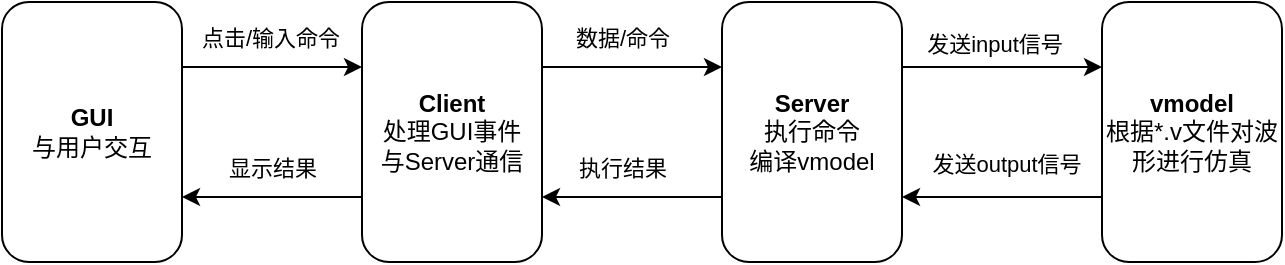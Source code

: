 <mxfile version="17.2.4" type="device" pages="6"><diagram id="KuV3mv28NpI_perllIg4" name="程序模块图"><mxGraphModel dx="990" dy="579" grid="1" gridSize="10" guides="1" tooltips="1" connect="1" arrows="1" fold="1" page="1" pageScale="1" pageWidth="827" pageHeight="1169" math="0" shadow="0"><root><mxCell id="0"/><mxCell id="1" parent="0"/><mxCell id="M4l_2d1ZWFepuj1527_d-1" value="&lt;b&gt;Client&lt;/b&gt;&lt;br&gt;处理GUI事件&lt;br&gt;与Server通信" style="rounded=1;whiteSpace=wrap;html=1;" parent="1" vertex="1"><mxGeometry x="250" y="300" width="90" height="130" as="geometry"/></mxCell><mxCell id="M4l_2d1ZWFepuj1527_d-3" value="&lt;b&gt;Server&lt;br&gt;&lt;/b&gt;执行命令&lt;br&gt;编译vmodel" style="rounded=1;whiteSpace=wrap;html=1;" parent="1" vertex="1"><mxGeometry x="430" y="300" width="90" height="130" as="geometry"/></mxCell><mxCell id="M4l_2d1ZWFepuj1527_d-4" value="&lt;b&gt;vmodel&lt;/b&gt;&lt;br&gt;根据*.v文件对波形进行仿真" style="rounded=1;whiteSpace=wrap;html=1;" parent="1" vertex="1"><mxGeometry x="620" y="300" width="90" height="130" as="geometry"/></mxCell><mxCell id="M4l_2d1ZWFepuj1527_d-11" value="" style="endArrow=classic;html=1;rounded=0;exitX=1;exitY=0.25;exitDx=0;exitDy=0;entryX=0;entryY=0.25;entryDx=0;entryDy=0;" parent="1" source="M4l_2d1ZWFepuj1527_d-1" target="M4l_2d1ZWFepuj1527_d-3" edge="1"><mxGeometry width="50" height="50" relative="1" as="geometry"><mxPoint x="590" y="510" as="sourcePoint"/><mxPoint x="640" y="460" as="targetPoint"/></mxGeometry></mxCell><mxCell id="M4l_2d1ZWFepuj1527_d-21" value="数据/命令" style="edgeLabel;html=1;align=center;verticalAlign=middle;resizable=0;points=[];" parent="M4l_2d1ZWFepuj1527_d-11" vertex="1" connectable="0"><mxGeometry x="-0.45" y="1" relative="1" as="geometry"><mxPoint x="15" y="-14" as="offset"/></mxGeometry></mxCell><mxCell id="M4l_2d1ZWFepuj1527_d-12" value="" style="endArrow=classic;html=1;rounded=0;exitX=1;exitY=0.25;exitDx=0;exitDy=0;entryX=0;entryY=0.25;entryDx=0;entryDy=0;" parent="1" source="M4l_2d1ZWFepuj1527_d-3" target="M4l_2d1ZWFepuj1527_d-4" edge="1"><mxGeometry width="50" height="50" relative="1" as="geometry"><mxPoint x="420" y="560" as="sourcePoint"/><mxPoint x="470" y="510" as="targetPoint"/></mxGeometry></mxCell><mxCell id="M4l_2d1ZWFepuj1527_d-23" value="发送input信号" style="edgeLabel;html=1;align=center;verticalAlign=middle;resizable=0;points=[];" parent="M4l_2d1ZWFepuj1527_d-12" vertex="1" connectable="0"><mxGeometry x="-0.495" relative="1" as="geometry"><mxPoint x="20" y="-12" as="offset"/></mxGeometry></mxCell><mxCell id="M4l_2d1ZWFepuj1527_d-13" value="" style="endArrow=classic;html=1;rounded=0;entryX=1;entryY=0.75;entryDx=0;entryDy=0;exitX=0;exitY=0.75;exitDx=0;exitDy=0;" parent="1" source="M4l_2d1ZWFepuj1527_d-3" target="M4l_2d1ZWFepuj1527_d-1" edge="1"><mxGeometry width="50" height="50" relative="1" as="geometry"><mxPoint x="400" y="480" as="sourcePoint"/><mxPoint x="390" y="500" as="targetPoint"/></mxGeometry></mxCell><mxCell id="M4l_2d1ZWFepuj1527_d-22" value="执行结果" style="edgeLabel;html=1;align=center;verticalAlign=middle;resizable=0;points=[];" parent="M4l_2d1ZWFepuj1527_d-13" vertex="1" connectable="0"><mxGeometry x="0.307" relative="1" as="geometry"><mxPoint x="9" y="-15" as="offset"/></mxGeometry></mxCell><mxCell id="M4l_2d1ZWFepuj1527_d-14" value="" style="endArrow=classic;html=1;rounded=0;entryX=1;entryY=0.75;entryDx=0;entryDy=0;exitX=0;exitY=0.75;exitDx=0;exitDy=0;" parent="1" source="M4l_2d1ZWFepuj1527_d-4" target="M4l_2d1ZWFepuj1527_d-3" edge="1"><mxGeometry width="50" height="50" relative="1" as="geometry"><mxPoint x="550" y="500" as="sourcePoint"/><mxPoint x="550" y="510" as="targetPoint"/></mxGeometry></mxCell><mxCell id="M4l_2d1ZWFepuj1527_d-24" value="发送output信号" style="edgeLabel;html=1;align=center;verticalAlign=middle;resizable=0;points=[];" parent="M4l_2d1ZWFepuj1527_d-14" vertex="1" connectable="0"><mxGeometry x="0.476" y="-1" relative="1" as="geometry"><mxPoint x="26" y="-16" as="offset"/></mxGeometry></mxCell><mxCell id="M4l_2d1ZWFepuj1527_d-15" value="&lt;b&gt;GUI&lt;/b&gt;&lt;br&gt;与用户交互" style="rounded=1;whiteSpace=wrap;html=1;" parent="1" vertex="1"><mxGeometry x="70" y="300" width="90" height="130" as="geometry"/></mxCell><mxCell id="M4l_2d1ZWFepuj1527_d-16" value="" style="endArrow=classic;html=1;rounded=0;exitX=1;exitY=0.25;exitDx=0;exitDy=0;entryX=0;entryY=0.25;entryDx=0;entryDy=0;" parent="1" source="M4l_2d1ZWFepuj1527_d-15" target="M4l_2d1ZWFepuj1527_d-1" edge="1"><mxGeometry width="50" height="50" relative="1" as="geometry"><mxPoint x="360" y="420" as="sourcePoint"/><mxPoint x="410" y="370" as="targetPoint"/></mxGeometry></mxCell><mxCell id="M4l_2d1ZWFepuj1527_d-19" value="点击/输入命令" style="edgeLabel;html=1;align=center;verticalAlign=middle;resizable=0;points=[];" parent="M4l_2d1ZWFepuj1527_d-16" vertex="1" connectable="0"><mxGeometry x="-0.319" y="1" relative="1" as="geometry"><mxPoint x="13" y="-14" as="offset"/></mxGeometry></mxCell><mxCell id="M4l_2d1ZWFepuj1527_d-17" value="" style="endArrow=classic;html=1;rounded=0;exitX=0;exitY=0.75;exitDx=0;exitDy=0;entryX=1;entryY=0.75;entryDx=0;entryDy=0;" parent="1" source="M4l_2d1ZWFepuj1527_d-1" target="M4l_2d1ZWFepuj1527_d-15" edge="1"><mxGeometry width="50" height="50" relative="1" as="geometry"><mxPoint x="210" y="355" as="sourcePoint"/><mxPoint x="210" y="460" as="targetPoint"/></mxGeometry></mxCell><mxCell id="M4l_2d1ZWFepuj1527_d-20" value="显示结果" style="edgeLabel;html=1;align=center;verticalAlign=middle;resizable=0;points=[];" parent="M4l_2d1ZWFepuj1527_d-17" vertex="1" connectable="0"><mxGeometry x="0.392" y="-1" relative="1" as="geometry"><mxPoint x="17" y="-14" as="offset"/></mxGeometry></mxCell></root></mxGraphModel></diagram><diagram id="XSGvij-kZGxjFL3UX2JH" name="主流程图"><mxGraphModel dx="990" dy="579" grid="1" gridSize="10" guides="1" tooltips="1" connect="1" arrows="1" fold="1" page="1" pageScale="1" pageWidth="827" pageHeight="1169" math="0" shadow="0"><root><mxCell id="zITmW1RVjDt-JdgL79FX-0"/><mxCell id="zITmW1RVjDt-JdgL79FX-1" parent="zITmW1RVjDt-JdgL79FX-0"/><mxCell id="rY11s0Gm83foYZmivydU-9" value="" style="edgeStyle=orthogonalEdgeStyle;rounded=0;orthogonalLoop=1;jettySize=auto;html=1;" parent="zITmW1RVjDt-JdgL79FX-1" source="rY11s0Gm83foYZmivydU-7" target="rY11s0Gm83foYZmivydU-8" edge="1"><mxGeometry relative="1" as="geometry"/></mxCell><mxCell id="rY11s0Gm83foYZmivydU-7" value="服务器启动" style="strokeWidth=2;html=1;shape=mxgraph.flowchart.terminator;whiteSpace=wrap;" parent="zITmW1RVjDt-JdgL79FX-1" vertex="1"><mxGeometry x="400" y="190" width="100" height="60" as="geometry"/></mxCell><mxCell id="rY11s0Gm83foYZmivydU-16" value="" style="edgeStyle=orthogonalEdgeStyle;rounded=0;orthogonalLoop=1;jettySize=auto;html=1;" parent="zITmW1RVjDt-JdgL79FX-1" source="rY11s0Gm83foYZmivydU-8" target="rY11s0Gm83foYZmivydU-15" edge="1"><mxGeometry relative="1" as="geometry"/></mxCell><mxCell id="rY11s0Gm83foYZmivydU-8" value="开始监听" style="whiteSpace=wrap;html=1;strokeWidth=2;" parent="zITmW1RVjDt-JdgL79FX-1" vertex="1"><mxGeometry x="390" y="290" width="120" height="60" as="geometry"/></mxCell><mxCell id="rY11s0Gm83foYZmivydU-23" value="" style="edgeStyle=orthogonalEdgeStyle;rounded=0;orthogonalLoop=1;jettySize=auto;html=1;" parent="zITmW1RVjDt-JdgL79FX-1" source="rY11s0Gm83foYZmivydU-11" target="rY11s0Gm83foYZmivydU-22" edge="1"><mxGeometry relative="1" as="geometry"/></mxCell><mxCell id="rY11s0Gm83foYZmivydU-11" value="客户端启动" style="strokeWidth=2;html=1;shape=mxgraph.flowchart.terminator;whiteSpace=wrap;" parent="zITmW1RVjDt-JdgL79FX-1" vertex="1"><mxGeometry x="180" y="190" width="100" height="60" as="geometry"/></mxCell><mxCell id="rY11s0Gm83foYZmivydU-26" value="" style="edgeStyle=orthogonalEdgeStyle;rounded=0;orthogonalLoop=1;jettySize=auto;html=1;" parent="zITmW1RVjDt-JdgL79FX-1" source="rY11s0Gm83foYZmivydU-12" target="rY11s0Gm83foYZmivydU-25" edge="1"><mxGeometry relative="1" as="geometry"/></mxCell><mxCell id="rY11s0Gm83foYZmivydU-12" value="请求连接" style="whiteSpace=wrap;html=1;strokeWidth=2;" parent="zITmW1RVjDt-JdgL79FX-1" vertex="1"><mxGeometry x="170" y="390" width="120" height="60" as="geometry"/></mxCell><mxCell id="rY11s0Gm83foYZmivydU-14" value="" style="shape=flexArrow;endArrow=classic;startArrow=classic;html=1;rounded=0;exitX=1;exitY=0.5;exitDx=0;exitDy=0;entryX=0;entryY=0.5;entryDx=0;entryDy=0;" parent="zITmW1RVjDt-JdgL79FX-1" source="rY11s0Gm83foYZmivydU-12" target="rY11s0Gm83foYZmivydU-15" edge="1"><mxGeometry width="100" height="100" relative="1" as="geometry"><mxPoint x="430" y="450" as="sourcePoint"/><mxPoint x="530" y="350" as="targetPoint"/></mxGeometry></mxCell><mxCell id="rY11s0Gm83foYZmivydU-20" value="" style="edgeStyle=orthogonalEdgeStyle;rounded=0;orthogonalLoop=1;jettySize=auto;html=1;" parent="zITmW1RVjDt-JdgL79FX-1" source="rY11s0Gm83foYZmivydU-15" target="rY11s0Gm83foYZmivydU-19" edge="1"><mxGeometry relative="1" as="geometry"/></mxCell><mxCell id="rY11s0Gm83foYZmivydU-15" value="建立连接" style="whiteSpace=wrap;html=1;strokeWidth=2;" parent="zITmW1RVjDt-JdgL79FX-1" vertex="1"><mxGeometry x="390" y="390" width="120" height="60" as="geometry"/></mxCell><mxCell id="rY11s0Gm83foYZmivydU-45" value="" style="edgeStyle=orthogonalEdgeStyle;rounded=0;orthogonalLoop=1;jettySize=auto;html=1;" parent="zITmW1RVjDt-JdgL79FX-1" source="rY11s0Gm83foYZmivydU-19" target="rY11s0Gm83foYZmivydU-44" edge="1"><mxGeometry relative="1" as="geometry"/></mxCell><mxCell id="rY11s0Gm83foYZmivydU-19" value="启动服务端主程序" style="whiteSpace=wrap;html=1;strokeWidth=2;" parent="zITmW1RVjDt-JdgL79FX-1" vertex="1"><mxGeometry x="390" y="500" width="120" height="60" as="geometry"/></mxCell><mxCell id="rY11s0Gm83foYZmivydU-24" value="" style="edgeStyle=orthogonalEdgeStyle;rounded=0;orthogonalLoop=1;jettySize=auto;html=1;" parent="zITmW1RVjDt-JdgL79FX-1" source="rY11s0Gm83foYZmivydU-22" target="rY11s0Gm83foYZmivydU-12" edge="1"><mxGeometry relative="1" as="geometry"/></mxCell><mxCell id="rY11s0Gm83foYZmivydU-22" value="启动GUI" style="whiteSpace=wrap;html=1;strokeWidth=2;" parent="zITmW1RVjDt-JdgL79FX-1" vertex="1"><mxGeometry x="170" y="290" width="120" height="60" as="geometry"/></mxCell><mxCell id="rY11s0Gm83foYZmivydU-49" value="" style="edgeStyle=orthogonalEdgeStyle;rounded=0;orthogonalLoop=1;jettySize=auto;html=1;" parent="zITmW1RVjDt-JdgL79FX-1" source="rY11s0Gm83foYZmivydU-25" target="rY11s0Gm83foYZmivydU-48" edge="1"><mxGeometry relative="1" as="geometry"/></mxCell><mxCell id="rY11s0Gm83foYZmivydU-25" value="启动客户端主程序" style="whiteSpace=wrap;html=1;strokeWidth=2;" parent="zITmW1RVjDt-JdgL79FX-1" vertex="1"><mxGeometry x="170" y="500" width="120" height="60" as="geometry"/></mxCell><mxCell id="rY11s0Gm83foYZmivydU-53" value="" style="edgeStyle=orthogonalEdgeStyle;rounded=0;orthogonalLoop=1;jettySize=auto;html=1;" parent="zITmW1RVjDt-JdgL79FX-1" source="rY11s0Gm83foYZmivydU-44" target="rY11s0Gm83foYZmivydU-52" edge="1"><mxGeometry relative="1" as="geometry"/></mxCell><mxCell id="rY11s0Gm83foYZmivydU-44" value="启动服务端主程序" style="whiteSpace=wrap;html=1;strokeWidth=2;" parent="zITmW1RVjDt-JdgL79FX-1" vertex="1"><mxGeometry x="390" y="610" width="120" height="60" as="geometry"/></mxCell><mxCell id="rY11s0Gm83foYZmivydU-51" value="" style="edgeStyle=orthogonalEdgeStyle;rounded=0;orthogonalLoop=1;jettySize=auto;html=1;" parent="zITmW1RVjDt-JdgL79FX-1" source="rY11s0Gm83foYZmivydU-48" target="rY11s0Gm83foYZmivydU-50" edge="1"><mxGeometry relative="1" as="geometry"/></mxCell><mxCell id="rY11s0Gm83foYZmivydU-48" value="启动用户端主程序" style="whiteSpace=wrap;html=1;strokeWidth=2;" parent="zITmW1RVjDt-JdgL79FX-1" vertex="1"><mxGeometry x="170" y="610" width="120" height="60" as="geometry"/></mxCell><mxCell id="rY11s0Gm83foYZmivydU-59" value="" style="edgeStyle=orthogonalEdgeStyle;rounded=0;orthogonalLoop=1;jettySize=auto;html=1;" parent="zITmW1RVjDt-JdgL79FX-1" source="rY11s0Gm83foYZmivydU-50" target="rY11s0Gm83foYZmivydU-58" edge="1"><mxGeometry relative="1" as="geometry"/></mxCell><mxCell id="rY11s0Gm83foYZmivydU-50" value="发送命令" style="whiteSpace=wrap;html=1;strokeWidth=2;" parent="zITmW1RVjDt-JdgL79FX-1" vertex="1"><mxGeometry x="170" y="720" width="120" height="60" as="geometry"/></mxCell><mxCell id="rY11s0Gm83foYZmivydU-56" value="" style="edgeStyle=orthogonalEdgeStyle;rounded=0;orthogonalLoop=1;jettySize=auto;html=1;" parent="zITmW1RVjDt-JdgL79FX-1" source="rY11s0Gm83foYZmivydU-52" target="rY11s0Gm83foYZmivydU-55" edge="1"><mxGeometry relative="1" as="geometry"/></mxCell><mxCell id="rY11s0Gm83foYZmivydU-66" value="" style="edgeStyle=orthogonalEdgeStyle;rounded=0;orthogonalLoop=1;jettySize=auto;html=1;" parent="zITmW1RVjDt-JdgL79FX-1" source="rY11s0Gm83foYZmivydU-52" target="rY11s0Gm83foYZmivydU-44" edge="1"><mxGeometry relative="1" as="geometry"/></mxCell><mxCell id="rY11s0Gm83foYZmivydU-52" value="接收并执行指令" style="whiteSpace=wrap;html=1;strokeWidth=2;" parent="zITmW1RVjDt-JdgL79FX-1" vertex="1"><mxGeometry x="390" y="720" width="120" height="60" as="geometry"/></mxCell><mxCell id="rY11s0Gm83foYZmivydU-54" value="" style="shape=flexArrow;endArrow=classic;html=1;rounded=0;exitX=1;exitY=0.5;exitDx=0;exitDy=0;" parent="zITmW1RVjDt-JdgL79FX-1" source="rY11s0Gm83foYZmivydU-50" target="rY11s0Gm83foYZmivydU-52" edge="1"><mxGeometry width="50" height="50" relative="1" as="geometry"><mxPoint x="390" y="940" as="sourcePoint"/><mxPoint x="440" y="890" as="targetPoint"/></mxGeometry></mxCell><mxCell id="rY11s0Gm83foYZmivydU-65" style="edgeStyle=orthogonalEdgeStyle;rounded=0;orthogonalLoop=1;jettySize=auto;html=1;" parent="zITmW1RVjDt-JdgL79FX-1" source="rY11s0Gm83foYZmivydU-55" edge="1"><mxGeometry relative="1" as="geometry"><mxPoint x="450" y="700" as="targetPoint"/><Array as="points"><mxPoint x="450" y="930"/><mxPoint x="610" y="930"/><mxPoint x="610" y="700"/><mxPoint x="450" y="700"/></Array></mxGeometry></mxCell><mxCell id="rY11s0Gm83foYZmivydU-55" value="发送执行结果" style="whiteSpace=wrap;html=1;strokeWidth=2;" parent="zITmW1RVjDt-JdgL79FX-1" vertex="1"><mxGeometry x="390" y="830" width="120" height="60" as="geometry"/></mxCell><mxCell id="rY11s0Gm83foYZmivydU-62" style="edgeStyle=orthogonalEdgeStyle;rounded=0;orthogonalLoop=1;jettySize=auto;html=1;" parent="zITmW1RVjDt-JdgL79FX-1" source="rY11s0Gm83foYZmivydU-58" edge="1"><mxGeometry relative="1" as="geometry"><mxPoint x="230" y="700" as="targetPoint"/><Array as="points"><mxPoint x="230" y="930"/><mxPoint x="60" y="930"/><mxPoint x="60" y="700"/><mxPoint x="230" y="700"/></Array></mxGeometry></mxCell><mxCell id="rY11s0Gm83foYZmivydU-58" value="接收执行结果" style="whiteSpace=wrap;html=1;strokeWidth=2;" parent="zITmW1RVjDt-JdgL79FX-1" vertex="1"><mxGeometry x="170" y="830" width="120" height="60" as="geometry"/></mxCell><mxCell id="rY11s0Gm83foYZmivydU-60" value="" style="shape=flexArrow;endArrow=classic;html=1;rounded=0;exitX=0;exitY=0.5;exitDx=0;exitDy=0;" parent="zITmW1RVjDt-JdgL79FX-1" source="rY11s0Gm83foYZmivydU-55" target="rY11s0Gm83foYZmivydU-58" edge="1"><mxGeometry width="50" height="50" relative="1" as="geometry"><mxPoint x="390" y="940" as="sourcePoint"/><mxPoint x="440" y="890" as="targetPoint"/></mxGeometry></mxCell></root></mxGraphModel></diagram><diagram id="S9Od-ihRYOqCwZR8wKqL" name="Terminal程序流程图"><mxGraphModel dx="1145" dy="2420" grid="1" gridSize="10" guides="1" tooltips="1" connect="1" arrows="1" fold="1" page="1" pageScale="1" pageWidth="827" pageHeight="1169" math="0" shadow="0"><root><mxCell id="WbYMuL1WVzjuiRk5KTWj-0"/><mxCell id="WbYMuL1WVzjuiRk5KTWj-1" parent="WbYMuL1WVzjuiRk5KTWj-0"/><mxCell id="WbYMuL1WVzjuiRk5KTWj-4" value="" style="edgeStyle=orthogonalEdgeStyle;rounded=0;orthogonalLoop=1;jettySize=auto;html=1;entryX=0.5;entryY=0;entryDx=0;entryDy=0;" parent="WbYMuL1WVzjuiRk5KTWj-1" source="WbYMuL1WVzjuiRk5KTWj-2" target="WbYMuL1WVzjuiRk5KTWj-5" edge="1"><mxGeometry relative="1" as="geometry"><mxPoint x="220" y="190" as="targetPoint"/></mxGeometry></mxCell><mxCell id="WbYMuL1WVzjuiRk5KTWj-2" value="启动terminal程序" style="rounded=1;whiteSpace=wrap;html=1;" parent="WbYMuL1WVzjuiRk5KTWj-1" vertex="1"><mxGeometry x="160" y="-40" width="120" height="60" as="geometry"/></mxCell><mxCell id="WbYMuL1WVzjuiRk5KTWj-36" style="edgeStyle=orthogonalEdgeStyle;rounded=0;orthogonalLoop=1;jettySize=auto;html=1;entryX=0.5;entryY=0;entryDx=0;entryDy=0;" parent="WbYMuL1WVzjuiRk5KTWj-1" source="WbYMuL1WVzjuiRk5KTWj-5" target="WbYMuL1WVzjuiRk5KTWj-32" edge="1"><mxGeometry relative="1" as="geometry"/></mxCell><mxCell id="WbYMuL1WVzjuiRk5KTWj-5" value="客户端显示命令行提示符，读入指令" style="rounded=0;whiteSpace=wrap;html=1;" parent="WbYMuL1WVzjuiRk5KTWj-1" vertex="1"><mxGeometry x="160" y="40" width="120" height="60" as="geometry"/></mxCell><mxCell id="WbYMuL1WVzjuiRk5KTWj-10" style="edgeStyle=orthogonalEdgeStyle;rounded=0;orthogonalLoop=1;jettySize=auto;html=1;" parent="WbYMuL1WVzjuiRk5KTWj-1" source="WbYMuL1WVzjuiRk5KTWj-6" target="WbYMuL1WVzjuiRk5KTWj-9" edge="1"><mxGeometry relative="1" as="geometry"/></mxCell><mxCell id="WbYMuL1WVzjuiRk5KTWj-6" value="服务器端开始" style="rounded=1;whiteSpace=wrap;html=1;" parent="WbYMuL1WVzjuiRk5KTWj-1" vertex="1"><mxGeometry x="352.5" y="30" width="90" height="50" as="geometry"/></mxCell><mxCell id="WbYMuL1WVzjuiRk5KTWj-27" style="edgeStyle=orthogonalEdgeStyle;rounded=0;orthogonalLoop=1;jettySize=auto;html=1;entryX=0.5;entryY=0;entryDx=0;entryDy=0;" parent="WbYMuL1WVzjuiRk5KTWj-1" source="WbYMuL1WVzjuiRk5KTWj-7" target="WbYMuL1WVzjuiRk5KTWj-22" edge="1"><mxGeometry relative="1" as="geometry"/></mxCell><mxCell id="WbYMuL1WVzjuiRk5KTWj-7" value="发送指令" style="rounded=0;whiteSpace=wrap;html=1;" parent="WbYMuL1WVzjuiRk5KTWj-1" vertex="1"><mxGeometry x="160" y="250" width="120" height="60" as="geometry"/></mxCell><mxCell id="WbYMuL1WVzjuiRk5KTWj-13" value="" style="edgeStyle=orthogonalEdgeStyle;rounded=0;orthogonalLoop=1;jettySize=auto;html=1;" parent="WbYMuL1WVzjuiRk5KTWj-1" source="WbYMuL1WVzjuiRk5KTWj-9" target="WbYMuL1WVzjuiRk5KTWj-12" edge="1"><mxGeometry relative="1" as="geometry"/></mxCell><mxCell id="WpqgBUihcO9PWYVfFGs5-1" value="" style="edgeStyle=orthogonalEdgeStyle;rounded=0;orthogonalLoop=1;jettySize=auto;html=1;" parent="WbYMuL1WVzjuiRk5KTWj-1" source="WbYMuL1WVzjuiRk5KTWj-9" target="WbYMuL1WVzjuiRk5KTWj-6" edge="1"><mxGeometry relative="1" as="geometry"/></mxCell><mxCell id="WbYMuL1WVzjuiRk5KTWj-9" value="服务器端等待输入指令" style="rounded=0;whiteSpace=wrap;html=1;" parent="WbYMuL1WVzjuiRk5KTWj-1" vertex="1"><mxGeometry x="337.5" y="160" width="120" height="60" as="geometry"/></mxCell><mxCell id="WbYMuL1WVzjuiRk5KTWj-15" style="edgeStyle=orthogonalEdgeStyle;rounded=0;orthogonalLoop=1;jettySize=auto;html=1;" parent="WbYMuL1WVzjuiRk5KTWj-1" source="WbYMuL1WVzjuiRk5KTWj-12" target="WbYMuL1WVzjuiRk5KTWj-14" edge="1"><mxGeometry relative="1" as="geometry"/></mxCell><mxCell id="WbYMuL1WVzjuiRk5KTWj-12" value="接受指令并解析" style="rounded=0;whiteSpace=wrap;html=1;" parent="WbYMuL1WVzjuiRk5KTWj-1" vertex="1"><mxGeometry x="337.5" y="250" width="120" height="60" as="geometry"/></mxCell><mxCell id="WbYMuL1WVzjuiRk5KTWj-17" style="edgeStyle=orthogonalEdgeStyle;rounded=0;orthogonalLoop=1;jettySize=auto;html=1;entryX=0.5;entryY=0;entryDx=0;entryDy=0;" parent="WbYMuL1WVzjuiRk5KTWj-1" source="WbYMuL1WVzjuiRk5KTWj-14" target="WbYMuL1WVzjuiRk5KTWj-16" edge="1"><mxGeometry relative="1" as="geometry"/></mxCell><mxCell id="WbYMuL1WVzjuiRk5KTWj-19" style="edgeStyle=orthogonalEdgeStyle;rounded=0;orthogonalLoop=1;jettySize=auto;html=1;entryX=0.5;entryY=0;entryDx=0;entryDy=0;" parent="WbYMuL1WVzjuiRk5KTWj-1" source="WbYMuL1WVzjuiRk5KTWj-14" target="WbYMuL1WVzjuiRk5KTWj-18" edge="1"><mxGeometry relative="1" as="geometry"/></mxCell><mxCell id="WbYMuL1WVzjuiRk5KTWj-14" value="指令为保留指令？" style="rhombus;whiteSpace=wrap;html=1;" parent="WbYMuL1WVzjuiRk5KTWj-1" vertex="1"><mxGeometry x="320" y="330" width="155" height="80" as="geometry"/></mxCell><mxCell id="WpqgBUihcO9PWYVfFGs5-0" style="edgeStyle=orthogonalEdgeStyle;rounded=0;orthogonalLoop=1;jettySize=auto;html=1;" parent="WbYMuL1WVzjuiRk5KTWj-1" source="WbYMuL1WVzjuiRk5KTWj-16" edge="1"><mxGeometry relative="1" as="geometry"><mxPoint x="392.5" y="140" as="targetPoint"/><Array as="points"><mxPoint x="582.5" y="550"/><mxPoint x="652.5" y="550"/><mxPoint x="652.5" y="140"/></Array></mxGeometry></mxCell><mxCell id="WbYMuL1WVzjuiRk5KTWj-16" value="交由其他程序执行" style="rounded=0;whiteSpace=wrap;html=1;" parent="WbYMuL1WVzjuiRk5KTWj-1" vertex="1"><mxGeometry x="522.5" y="430" width="120" height="60" as="geometry"/></mxCell><mxCell id="WbYMuL1WVzjuiRk5KTWj-29" style="edgeStyle=orthogonalEdgeStyle;rounded=0;orthogonalLoop=1;jettySize=auto;html=1;entryX=0.5;entryY=0;entryDx=0;entryDy=0;" parent="WbYMuL1WVzjuiRk5KTWj-1" source="WbYMuL1WVzjuiRk5KTWj-18" target="WbYMuL1WVzjuiRk5KTWj-23" edge="1"><mxGeometry relative="1" as="geometry"/></mxCell><mxCell id="WbYMuL1WVzjuiRk5KTWj-18" value="运行该指令，并获得结果" style="rounded=0;whiteSpace=wrap;html=1;" parent="WbYMuL1WVzjuiRk5KTWj-1" vertex="1"><mxGeometry x="337.5" y="440" width="120" height="60" as="geometry"/></mxCell><mxCell id="WbYMuL1WVzjuiRk5KTWj-20" value="N" style="text;html=1;strokeColor=none;fillColor=none;align=center;verticalAlign=middle;whiteSpace=wrap;rounded=0;" parent="WbYMuL1WVzjuiRk5KTWj-1" vertex="1"><mxGeometry x="354" y="410" width="60" height="30" as="geometry"/></mxCell><mxCell id="WbYMuL1WVzjuiRk5KTWj-21" value="Y" style="text;html=1;strokeColor=none;fillColor=none;align=center;verticalAlign=middle;whiteSpace=wrap;rounded=0;" parent="WbYMuL1WVzjuiRk5KTWj-1" vertex="1"><mxGeometry x="540" y="400" width="60" height="30" as="geometry"/></mxCell><mxCell id="WbYMuL1WVzjuiRk5KTWj-25" style="edgeStyle=orthogonalEdgeStyle;rounded=0;orthogonalLoop=1;jettySize=auto;html=1;entryX=0.5;entryY=0;entryDx=0;entryDy=0;" parent="WbYMuL1WVzjuiRk5KTWj-1" source="WbYMuL1WVzjuiRk5KTWj-22" target="WbYMuL1WVzjuiRk5KTWj-24" edge="1"><mxGeometry relative="1" as="geometry"/></mxCell><mxCell id="WbYMuL1WVzjuiRk5KTWj-22" value="接受指令结果" style="rounded=0;whiteSpace=wrap;html=1;" parent="WbYMuL1WVzjuiRk5KTWj-1" vertex="1"><mxGeometry x="160" y="520" width="120" height="60" as="geometry"/></mxCell><mxCell id="WbYMuL1WVzjuiRk5KTWj-30" style="edgeStyle=orthogonalEdgeStyle;rounded=0;orthogonalLoop=1;jettySize=auto;html=1;" parent="WbYMuL1WVzjuiRk5KTWj-1" source="WbYMuL1WVzjuiRk5KTWj-23" edge="1"><mxGeometry relative="1" as="geometry"><mxPoint x="397.5" y="120" as="targetPoint"/><Array as="points"><mxPoint x="397.5" y="720"/><mxPoint x="672.5" y="720"/><mxPoint x="672.5" y="120"/></Array></mxGeometry></mxCell><mxCell id="WbYMuL1WVzjuiRk5KTWj-23" value="发送结果" style="rounded=0;whiteSpace=wrap;html=1;" parent="WbYMuL1WVzjuiRk5KTWj-1" vertex="1"><mxGeometry x="337.5" y="520" width="120" height="60" as="geometry"/></mxCell><mxCell id="WbYMuL1WVzjuiRk5KTWj-26" style="edgeStyle=orthogonalEdgeStyle;rounded=0;orthogonalLoop=1;jettySize=auto;html=1;entryX=0;entryY=0.5;entryDx=0;entryDy=0;" parent="WbYMuL1WVzjuiRk5KTWj-1" source="WbYMuL1WVzjuiRk5KTWj-24" edge="1" target="WbYMuL1WVzjuiRk5KTWj-22"><mxGeometry relative="1" as="geometry"><mxPoint x="160" y="560" as="targetPoint"/><Array as="points"><mxPoint x="110" y="640"/><mxPoint x="110" y="550"/></Array></mxGeometry></mxCell><mxCell id="WbYMuL1WVzjuiRk5KTWj-37" style="edgeStyle=orthogonalEdgeStyle;rounded=0;orthogonalLoop=1;jettySize=auto;html=1;" parent="WbYMuL1WVzjuiRk5KTWj-1" source="WbYMuL1WVzjuiRk5KTWj-24" edge="1"><mxGeometry relative="1" as="geometry"><mxPoint x="220" y="120" as="targetPoint"/><Array as="points"><mxPoint x="220" y="720"/><mxPoint y="720"/><mxPoint y="120"/></Array></mxGeometry></mxCell><mxCell id="WbYMuL1WVzjuiRk5KTWj-24" value="读取完毕？" style="rhombus;whiteSpace=wrap;html=1;" parent="WbYMuL1WVzjuiRk5KTWj-1" vertex="1"><mxGeometry x="142.5" y="600" width="155" height="80" as="geometry"/></mxCell><mxCell id="WbYMuL1WVzjuiRk5KTWj-28" value="" style="shape=flexArrow;endArrow=classic;html=1;rounded=0;exitX=0;exitY=0.5;exitDx=0;exitDy=0;" parent="WbYMuL1WVzjuiRk5KTWj-1" source="WbYMuL1WVzjuiRk5KTWj-23" target="WbYMuL1WVzjuiRk5KTWj-22" edge="1"><mxGeometry width="50" height="50" relative="1" as="geometry"><mxPoint x="390" y="610" as="sourcePoint"/><mxPoint x="440" y="560" as="targetPoint"/></mxGeometry></mxCell><mxCell id="WbYMuL1WVzjuiRk5KTWj-31" value="" style="shape=flexArrow;endArrow=classic;html=1;rounded=0;entryX=0;entryY=0.5;entryDx=0;entryDy=0;" parent="WbYMuL1WVzjuiRk5KTWj-1" target="WbYMuL1WVzjuiRk5KTWj-12" edge="1"><mxGeometry width="50" height="50" relative="1" as="geometry"><mxPoint x="280" y="280" as="sourcePoint"/><mxPoint x="330" y="230" as="targetPoint"/></mxGeometry></mxCell><mxCell id="WbYMuL1WVzjuiRk5KTWj-33" style="edgeStyle=orthogonalEdgeStyle;rounded=0;orthogonalLoop=1;jettySize=auto;html=1;entryX=0.5;entryY=0;entryDx=0;entryDy=0;" parent="WbYMuL1WVzjuiRk5KTWj-1" source="WbYMuL1WVzjuiRk5KTWj-32" edge="1" target="WbYMuL1WVzjuiRk5KTWj-34"><mxGeometry relative="1" as="geometry"><mxPoint x="50" y="330" as="targetPoint"/><Array as="points"><mxPoint x="83" y="180"/></Array></mxGeometry></mxCell><mxCell id="WbYMuL1WVzjuiRk5KTWj-35" style="edgeStyle=orthogonalEdgeStyle;rounded=0;orthogonalLoop=1;jettySize=auto;html=1;entryX=0.5;entryY=0;entryDx=0;entryDy=0;" parent="WbYMuL1WVzjuiRk5KTWj-1" source="WbYMuL1WVzjuiRk5KTWj-32" target="WbYMuL1WVzjuiRk5KTWj-7" edge="1"><mxGeometry relative="1" as="geometry"/></mxCell><mxCell id="WbYMuL1WVzjuiRk5KTWj-32" value="exit指令？" style="rhombus;whiteSpace=wrap;html=1;" parent="WbYMuL1WVzjuiRk5KTWj-1" vertex="1"><mxGeometry x="142.5" y="140" width="155" height="80" as="geometry"/></mxCell><mxCell id="WbYMuL1WVzjuiRk5KTWj-34" value="结束terminal程序" style="rounded=1;whiteSpace=wrap;html=1;" parent="WbYMuL1WVzjuiRk5KTWj-1" vertex="1"><mxGeometry x="22.5" y="250" width="120" height="60" as="geometry"/></mxCell><mxCell id="WbYMuL1WVzjuiRk5KTWj-38" value="Y" style="text;html=1;strokeColor=none;fillColor=none;align=center;verticalAlign=middle;whiteSpace=wrap;rounded=0;" parent="WbYMuL1WVzjuiRk5KTWj-1" vertex="1"><mxGeometry x="170" y="680" width="60" height="30" as="geometry"/></mxCell><mxCell id="WbYMuL1WVzjuiRk5KTWj-39" value="Y" style="text;html=1;strokeColor=none;fillColor=none;align=center;verticalAlign=middle;whiteSpace=wrap;rounded=0;" parent="WbYMuL1WVzjuiRk5KTWj-1" vertex="1"><mxGeometry x="60" y="180" width="60" height="30" as="geometry"/></mxCell><mxCell id="WbYMuL1WVzjuiRk5KTWj-40" value="N" style="text;html=1;strokeColor=none;fillColor=none;align=center;verticalAlign=middle;whiteSpace=wrap;rounded=0;" parent="WbYMuL1WVzjuiRk5KTWj-1" vertex="1"><mxGeometry x="210" y="220" width="60" height="30" as="geometry"/></mxCell><mxCell id="WbYMuL1WVzjuiRk5KTWj-41" value="N" style="text;html=1;strokeColor=none;fillColor=none;align=center;verticalAlign=middle;whiteSpace=wrap;rounded=0;" parent="WbYMuL1WVzjuiRk5KTWj-1" vertex="1"><mxGeometry x="60" y="570" width="60" height="30" as="geometry"/></mxCell></root></mxGraphModel></diagram><diagram id="XJHgMkkmQ2T61o6cW0sv" name="Page-4"><mxGraphModel dx="990" dy="579" grid="1" gridSize="10" guides="1" tooltips="1" connect="1" arrows="1" fold="1" page="1" pageScale="1" pageWidth="827" pageHeight="1169" math="0" shadow="0"><root><mxCell id="y9v9LswOXMIqZ5PdtREf-0"/><mxCell id="y9v9LswOXMIqZ5PdtREf-1" parent="y9v9LswOXMIqZ5PdtREf-0"/><mxCell id="y9v9LswOXMIqZ5PdtREf-4" style="edgeStyle=orthogonalEdgeStyle;rounded=0;orthogonalLoop=1;jettySize=auto;html=1;" parent="y9v9LswOXMIqZ5PdtREf-1" source="y9v9LswOXMIqZ5PdtREf-2" target="y9v9LswOXMIqZ5PdtREf-3" edge="1"><mxGeometry relative="1" as="geometry"/></mxCell><mxCell id="y9v9LswOXMIqZ5PdtREf-2" value="客户端启动&lt;br&gt;FPVGA程序" style="rounded=1;whiteSpace=wrap;html=1;" parent="y9v9LswOXMIqZ5PdtREf-1" vertex="1"><mxGeometry x="240" y="90" width="120" height="60" as="geometry"/></mxCell><mxCell id="KZGUT_PzMAiXHEfEupuD-9" style="edgeStyle=orthogonalEdgeStyle;rounded=0;orthogonalLoop=1;jettySize=auto;html=1;entryX=0.5;entryY=0;entryDx=0;entryDy=0;" parent="y9v9LswOXMIqZ5PdtREf-1" source="y9v9LswOXMIqZ5PdtREf-3" target="KZGUT_PzMAiXHEfEupuD-10" edge="1"><mxGeometry relative="1" as="geometry"><mxPoint x="300" y="410" as="targetPoint"/></mxGeometry></mxCell><mxCell id="y9v9LswOXMIqZ5PdtREf-3" value="发送FPVGA启动指令" style="rounded=0;whiteSpace=wrap;html=1;" parent="y9v9LswOXMIqZ5PdtREf-1" vertex="1"><mxGeometry x="240" y="280" width="120" height="60" as="geometry"/></mxCell><mxCell id="y9v9LswOXMIqZ5PdtREf-5" style="edgeStyle=orthogonalEdgeStyle;rounded=0;orthogonalLoop=1;jettySize=auto;html=1;" parent="y9v9LswOXMIqZ5PdtREf-1" source="y9v9LswOXMIqZ5PdtREf-6" target="y9v9LswOXMIqZ5PdtREf-7" edge="1"><mxGeometry relative="1" as="geometry"/></mxCell><mxCell id="y9v9LswOXMIqZ5PdtREf-6" value="服务器启动&lt;br&gt;FPVGA程序" style="rounded=1;whiteSpace=wrap;html=1;" parent="y9v9LswOXMIqZ5PdtREf-1" vertex="1"><mxGeometry x="450" y="90" width="120" height="60" as="geometry"/></mxCell><mxCell id="t8HXqN7VetQgX_pXHV8H-1" style="edgeStyle=orthogonalEdgeStyle;rounded=0;orthogonalLoop=1;jettySize=auto;html=1;entryX=0.5;entryY=0;entryDx=0;entryDy=0;" parent="y9v9LswOXMIqZ5PdtREf-1" source="y9v9LswOXMIqZ5PdtREf-7" target="t8HXqN7VetQgX_pXHV8H-0" edge="1"><mxGeometry relative="1" as="geometry"/></mxCell><mxCell id="y9v9LswOXMIqZ5PdtREf-7" value="服务器等待输入指令" style="rounded=0;whiteSpace=wrap;html=1;" parent="y9v9LswOXMIqZ5PdtREf-1" vertex="1"><mxGeometry x="450" y="190" width="120" height="60" as="geometry"/></mxCell><mxCell id="KZGUT_PzMAiXHEfEupuD-1" style="edgeStyle=orthogonalEdgeStyle;rounded=0;orthogonalLoop=1;jettySize=auto;html=1;" parent="y9v9LswOXMIqZ5PdtREf-1" source="t8HXqN7VetQgX_pXHV8H-0" target="KZGUT_PzMAiXHEfEupuD-0" edge="1"><mxGeometry relative="1" as="geometry"/></mxCell><mxCell id="t8HXqN7VetQgX_pXHV8H-0" value="接受指令并解析" style="rounded=0;whiteSpace=wrap;html=1;" parent="y9v9LswOXMIqZ5PdtREf-1" vertex="1"><mxGeometry x="450" y="280" width="120" height="60" as="geometry"/></mxCell><mxCell id="t8HXqN7VetQgX_pXHV8H-2" value="" style="shape=flexArrow;endArrow=classic;html=1;rounded=0;entryX=0;entryY=0.5;entryDx=0;entryDy=0;exitX=1;exitY=0.5;exitDx=0;exitDy=0;" parent="y9v9LswOXMIqZ5PdtREf-1" source="y9v9LswOXMIqZ5PdtREf-3" target="t8HXqN7VetQgX_pXHV8H-0" edge="1"><mxGeometry width="50" height="50" relative="1" as="geometry"><mxPoint x="390" y="320" as="sourcePoint"/><mxPoint x="440" y="270" as="targetPoint"/></mxGeometry></mxCell><mxCell id="KZGUT_PzMAiXHEfEupuD-2" style="edgeStyle=orthogonalEdgeStyle;rounded=0;orthogonalLoop=1;jettySize=auto;html=1;entryX=0.5;entryY=0;entryDx=0;entryDy=0;" parent="y9v9LswOXMIqZ5PdtREf-1" source="KZGUT_PzMAiXHEfEupuD-0" target="KZGUT_PzMAiXHEfEupuD-3" edge="1"><mxGeometry relative="1" as="geometry"><mxPoint x="660" y="440" as="targetPoint"/><Array as="points"><mxPoint x="680" y="400"/></Array></mxGeometry></mxCell><mxCell id="KZGUT_PzMAiXHEfEupuD-6" style="edgeStyle=orthogonalEdgeStyle;rounded=0;orthogonalLoop=1;jettySize=auto;html=1;entryX=0.5;entryY=0;entryDx=0;entryDy=0;" parent="y9v9LswOXMIqZ5PdtREf-1" source="KZGUT_PzMAiXHEfEupuD-0" target="KZGUT_PzMAiXHEfEupuD-5" edge="1"><mxGeometry relative="1" as="geometry"/></mxCell><mxCell id="KZGUT_PzMAiXHEfEupuD-0" value="指令为FPGA启动？" style="rhombus;whiteSpace=wrap;html=1;" parent="y9v9LswOXMIqZ5PdtREf-1" vertex="1"><mxGeometry x="432.5" y="360" width="155" height="80" as="geometry"/></mxCell><mxCell id="KZGUT_PzMAiXHEfEupuD-4" style="edgeStyle=orthogonalEdgeStyle;rounded=0;orthogonalLoop=1;jettySize=auto;html=1;" parent="y9v9LswOXMIqZ5PdtREf-1" source="KZGUT_PzMAiXHEfEupuD-3" edge="1"><mxGeometry relative="1" as="geometry"><mxPoint x="510" y="170" as="targetPoint"/><Array as="points"><mxPoint x="760" y="510"/><mxPoint x="760" y="170"/></Array></mxGeometry></mxCell><mxCell id="KZGUT_PzMAiXHEfEupuD-3" value="交由其他程序处理" style="rounded=0;whiteSpace=wrap;html=1;" parent="y9v9LswOXMIqZ5PdtREf-1" vertex="1"><mxGeometry x="620" y="470" width="120" height="60" as="geometry"/></mxCell><mxCell id="KZGUT_PzMAiXHEfEupuD-8" value="" style="edgeStyle=orthogonalEdgeStyle;rounded=0;orthogonalLoop=1;jettySize=auto;html=1;" parent="y9v9LswOXMIqZ5PdtREf-1" source="KZGUT_PzMAiXHEfEupuD-5" target="KZGUT_PzMAiXHEfEupuD-7" edge="1"><mxGeometry relative="1" as="geometry"/></mxCell><mxCell id="KZGUT_PzMAiXHEfEupuD-5" value="发送FPVGA启动成功" style="rounded=0;whiteSpace=wrap;html=1;" parent="y9v9LswOXMIqZ5PdtREf-1" vertex="1"><mxGeometry x="450" y="470" width="120" height="60" as="geometry"/></mxCell><mxCell id="KZGUT_PzMAiXHEfEupuD-15" style="edgeStyle=orthogonalEdgeStyle;rounded=0;orthogonalLoop=1;jettySize=auto;html=1;entryX=0;entryY=0.5;entryDx=0;entryDy=0;" parent="y9v9LswOXMIqZ5PdtREf-1" source="KZGUT_PzMAiXHEfEupuD-7" target="KZGUT_PzMAiXHEfEupuD-14" edge="1"><mxGeometry relative="1" as="geometry"/></mxCell><mxCell id="KZGUT_PzMAiXHEfEupuD-17" value="" style="edgeStyle=orthogonalEdgeStyle;rounded=0;orthogonalLoop=1;jettySize=auto;html=1;entryX=0.5;entryY=0;entryDx=0;entryDy=0;" parent="y9v9LswOXMIqZ5PdtREf-1" source="KZGUT_PzMAiXHEfEupuD-7" target="KZGUT_PzMAiXHEfEupuD-22" edge="1"><mxGeometry relative="1" as="geometry"><mxPoint x="510" y="770" as="targetPoint"/></mxGeometry></mxCell><mxCell id="KZGUT_PzMAiXHEfEupuD-7" value="运行FPVGA程序，创建子进程" style="rounded=0;whiteSpace=wrap;html=1;" parent="y9v9LswOXMIqZ5PdtREf-1" vertex="1"><mxGeometry x="450" y="560" width="120" height="60" as="geometry"/></mxCell><mxCell id="KZGUT_PzMAiXHEfEupuD-12" value="" style="edgeStyle=orthogonalEdgeStyle;rounded=0;orthogonalLoop=1;jettySize=auto;html=1;" parent="y9v9LswOXMIqZ5PdtREf-1" source="KZGUT_PzMAiXHEfEupuD-10" target="KZGUT_PzMAiXHEfEupuD-11" edge="1"><mxGeometry relative="1" as="geometry"/></mxCell><mxCell id="KZGUT_PzMAiXHEfEupuD-10" value="等待确认FPVGA&lt;br&gt;启动成功" style="rounded=0;whiteSpace=wrap;html=1;" parent="y9v9LswOXMIqZ5PdtREf-1" vertex="1"><mxGeometry x="240" y="390" width="120" height="60" as="geometry"/></mxCell><mxCell id="KZGUT_PzMAiXHEfEupuD-20" style="edgeStyle=orthogonalEdgeStyle;rounded=0;orthogonalLoop=1;jettySize=auto;html=1;entryX=0.5;entryY=0;entryDx=0;entryDy=0;" parent="y9v9LswOXMIqZ5PdtREf-1" source="KZGUT_PzMAiXHEfEupuD-11" target="KZGUT_PzMAiXHEfEupuD-19" edge="1"><mxGeometry relative="1" as="geometry"/></mxCell><mxCell id="KZGUT_PzMAiXHEfEupuD-11" value="接受FPVGA启动&lt;br&gt;成功标识" style="rounded=0;whiteSpace=wrap;html=1;" parent="y9v9LswOXMIqZ5PdtREf-1" vertex="1"><mxGeometry x="240" y="470" width="120" height="60" as="geometry"/></mxCell><mxCell id="KZGUT_PzMAiXHEfEupuD-13" value="" style="shape=flexArrow;endArrow=classic;html=1;rounded=0;exitX=0;exitY=0.5;exitDx=0;exitDy=0;entryX=1;entryY=0.5;entryDx=0;entryDy=0;" parent="y9v9LswOXMIqZ5PdtREf-1" source="KZGUT_PzMAiXHEfEupuD-5" target="KZGUT_PzMAiXHEfEupuD-11" edge="1"><mxGeometry width="50" height="50" relative="1" as="geometry"><mxPoint x="390" y="570" as="sourcePoint"/><mxPoint x="440" y="520" as="targetPoint"/></mxGeometry></mxCell><mxCell id="KZGUT_PzMAiXHEfEupuD-35" style="edgeStyle=orthogonalEdgeStyle;rounded=0;orthogonalLoop=1;jettySize=auto;html=1;entryX=0.5;entryY=0;entryDx=0;entryDy=0;" parent="y9v9LswOXMIqZ5PdtREf-1" source="KZGUT_PzMAiXHEfEupuD-14" target="KZGUT_PzMAiXHEfEupuD-31" edge="1"><mxGeometry relative="1" as="geometry"/></mxCell><mxCell id="KZGUT_PzMAiXHEfEupuD-14" value="子进程开始" style="rounded=1;whiteSpace=wrap;html=1;" parent="y9v9LswOXMIqZ5PdtREf-1" vertex="1"><mxGeometry x="680" y="560" width="120" height="60" as="geometry"/></mxCell><mxCell id="KZGUT_PzMAiXHEfEupuD-59" style="edgeStyle=orthogonalEdgeStyle;rounded=0;orthogonalLoop=1;jettySize=auto;html=1;entryX=0.5;entryY=0;entryDx=0;entryDy=0;" parent="y9v9LswOXMIqZ5PdtREf-1" source="KZGUT_PzMAiXHEfEupuD-18" target="KZGUT_PzMAiXHEfEupuD-58" edge="1"><mxGeometry relative="1" as="geometry"/></mxCell><mxCell id="KZGUT_PzMAiXHEfEupuD-18" value="发送FPVGA输入&lt;br&gt;数据/指令" style="rounded=0;whiteSpace=wrap;html=1;" parent="y9v9LswOXMIqZ5PdtREf-1" vertex="1"><mxGeometry x="240" y="640" width="120" height="60" as="geometry"/></mxCell><mxCell id="KZGUT_PzMAiXHEfEupuD-21" style="edgeStyle=orthogonalEdgeStyle;rounded=0;orthogonalLoop=1;jettySize=auto;html=1;entryX=0.5;entryY=0;entryDx=0;entryDy=0;" parent="y9v9LswOXMIqZ5PdtREf-1" source="KZGUT_PzMAiXHEfEupuD-19" target="KZGUT_PzMAiXHEfEupuD-18" edge="1"><mxGeometry relative="1" as="geometry"/></mxCell><mxCell id="KZGUT_PzMAiXHEfEupuD-19" value="读取开关状态&lt;br&gt;复位信号状态&lt;br&gt;时钟信号状态" style="rounded=0;whiteSpace=wrap;html=1;" parent="y9v9LswOXMIqZ5PdtREf-1" vertex="1"><mxGeometry x="240" y="560" width="120" height="60" as="geometry"/></mxCell><mxCell id="KZGUT_PzMAiXHEfEupuD-26" style="edgeStyle=orthogonalEdgeStyle;rounded=0;orthogonalLoop=1;jettySize=auto;html=1;entryX=0.5;entryY=0;entryDx=0;entryDy=0;" parent="y9v9LswOXMIqZ5PdtREf-1" source="KZGUT_PzMAiXHEfEupuD-22" target="KZGUT_PzMAiXHEfEupuD-25" edge="1"><mxGeometry relative="1" as="geometry"/></mxCell><mxCell id="KZGUT_PzMAiXHEfEupuD-22" value="接受FPVGA数据" style="rounded=0;whiteSpace=wrap;html=1;" parent="y9v9LswOXMIqZ5PdtREf-1" vertex="1"><mxGeometry x="450" y="640" width="120" height="60" as="geometry"/></mxCell><mxCell id="KZGUT_PzMAiXHEfEupuD-23" value="" style="shape=flexArrow;endArrow=classic;html=1;rounded=0;exitX=1;exitY=0.5;exitDx=0;exitDy=0;entryX=0;entryY=0.5;entryDx=0;entryDy=0;" parent="y9v9LswOXMIqZ5PdtREf-1" source="KZGUT_PzMAiXHEfEupuD-18" target="KZGUT_PzMAiXHEfEupuD-22" edge="1"><mxGeometry width="50" height="50" relative="1" as="geometry"><mxPoint x="390" y="690" as="sourcePoint"/><mxPoint x="440" y="640" as="targetPoint"/></mxGeometry></mxCell><mxCell id="KZGUT_PzMAiXHEfEupuD-28" value="" style="edgeStyle=orthogonalEdgeStyle;rounded=0;orthogonalLoop=1;jettySize=auto;html=1;entryX=0.5;entryY=0;entryDx=0;entryDy=0;" parent="y9v9LswOXMIqZ5PdtREf-1" source="KZGUT_PzMAiXHEfEupuD-25" target="KZGUT_PzMAiXHEfEupuD-29" edge="1"><mxGeometry relative="1" as="geometry"><mxPoint x="510" y="810" as="targetPoint"/></mxGeometry></mxCell><mxCell id="KZGUT_PzMAiXHEfEupuD-25" value="向模拟进程发送数据或指令" style="rounded=0;whiteSpace=wrap;html=1;" parent="y9v9LswOXMIqZ5PdtREf-1" vertex="1"><mxGeometry x="450" y="730" width="120" height="60" as="geometry"/></mxCell><mxCell id="KZGUT_PzMAiXHEfEupuD-30" style="edgeStyle=orthogonalEdgeStyle;rounded=0;orthogonalLoop=1;jettySize=auto;html=1;exitX=1;exitY=0.5;exitDx=0;exitDy=0;" parent="y9v9LswOXMIqZ5PdtREf-1" source="KZGUT_PzMAiXHEfEupuD-29" edge="1"><mxGeometry relative="1" as="geometry"><mxPoint x="510" y="180" as="targetPoint"/><mxPoint x="590" y="1080" as="sourcePoint"/><Array as="points"><mxPoint x="600" y="850"/><mxPoint x="600" y="180"/></Array></mxGeometry></mxCell><mxCell id="KZGUT_PzMAiXHEfEupuD-46" style="edgeStyle=orthogonalEdgeStyle;rounded=0;orthogonalLoop=1;jettySize=auto;html=1;entryX=0.5;entryY=0;entryDx=0;entryDy=0;" parent="y9v9LswOXMIqZ5PdtREf-1" source="KZGUT_PzMAiXHEfEupuD-29" target="KZGUT_PzMAiXHEfEupuD-45" edge="1"><mxGeometry relative="1" as="geometry"/></mxCell><mxCell id="KZGUT_PzMAiXHEfEupuD-29" value="指令为结束命令？" style="rhombus;whiteSpace=wrap;html=1;" parent="y9v9LswOXMIqZ5PdtREf-1" vertex="1"><mxGeometry x="432.5" y="810" width="155" height="80" as="geometry"/></mxCell><mxCell id="KZGUT_PzMAiXHEfEupuD-34" value="" style="edgeStyle=orthogonalEdgeStyle;rounded=0;orthogonalLoop=1;jettySize=auto;html=1;entryX=0.5;entryY=0;entryDx=0;entryDy=0;" parent="y9v9LswOXMIqZ5PdtREf-1" source="KZGUT_PzMAiXHEfEupuD-31" target="KZGUT_PzMAiXHEfEupuD-37" edge="1"><mxGeometry relative="1" as="geometry"><mxPoint x="740" y="740" as="targetPoint"/><Array as="points"><mxPoint x="740" y="760"/></Array></mxGeometry></mxCell><mxCell id="KZGUT_PzMAiXHEfEupuD-31" value="读取输入" style="rounded=0;whiteSpace=wrap;html=1;" parent="y9v9LswOXMIqZ5PdtREf-1" vertex="1"><mxGeometry x="680" y="730" width="120" height="60" as="geometry"/></mxCell><mxCell id="KZGUT_PzMAiXHEfEupuD-40" value="" style="edgeStyle=orthogonalEdgeStyle;rounded=0;orthogonalLoop=1;jettySize=auto;html=1;" parent="y9v9LswOXMIqZ5PdtREf-1" source="KZGUT_PzMAiXHEfEupuD-37" target="KZGUT_PzMAiXHEfEupuD-39" edge="1"><mxGeometry relative="1" as="geometry"/></mxCell><mxCell id="KZGUT_PzMAiXHEfEupuD-42" value="" style="edgeStyle=orthogonalEdgeStyle;rounded=0;orthogonalLoop=1;jettySize=auto;html=1;" parent="y9v9LswOXMIqZ5PdtREf-1" source="KZGUT_PzMAiXHEfEupuD-37" target="KZGUT_PzMAiXHEfEupuD-41" edge="1"><mxGeometry relative="1" as="geometry"/></mxCell><mxCell id="KZGUT_PzMAiXHEfEupuD-37" value="指令为结束命令？" style="rhombus;whiteSpace=wrap;html=1;" parent="y9v9LswOXMIqZ5PdtREf-1" vertex="1"><mxGeometry x="662.5" y="810" width="155" height="80" as="geometry"/></mxCell><mxCell id="KZGUT_PzMAiXHEfEupuD-39" value="子线程结束" style="rounded=1;whiteSpace=wrap;html=1;" parent="y9v9LswOXMIqZ5PdtREf-1" vertex="1"><mxGeometry x="840" y="920" width="120" height="60" as="geometry"/></mxCell><mxCell id="KZGUT_PzMAiXHEfEupuD-44" style="edgeStyle=orthogonalEdgeStyle;rounded=0;orthogonalLoop=1;jettySize=auto;html=1;entryX=0.5;entryY=0;entryDx=0;entryDy=0;" parent="y9v9LswOXMIqZ5PdtREf-1" source="KZGUT_PzMAiXHEfEupuD-41" target="KZGUT_PzMAiXHEfEupuD-43" edge="1"><mxGeometry relative="1" as="geometry"/></mxCell><mxCell id="KZGUT_PzMAiXHEfEupuD-41" value="仿真，得到结果" style="whiteSpace=wrap;html=1;" parent="y9v9LswOXMIqZ5PdtREf-1" vertex="1"><mxGeometry x="680" y="910" width="120" height="60" as="geometry"/></mxCell><mxCell id="KZGUT_PzMAiXHEfEupuD-43" value="发送结果" style="rounded=0;whiteSpace=wrap;html=1;" parent="y9v9LswOXMIqZ5PdtREf-1" vertex="1"><mxGeometry x="680" y="990" width="120" height="60" as="geometry"/></mxCell><mxCell id="KZGUT_PzMAiXHEfEupuD-50" value="" style="edgeStyle=orthogonalEdgeStyle;rounded=0;orthogonalLoop=1;jettySize=auto;html=1;" parent="y9v9LswOXMIqZ5PdtREf-1" source="KZGUT_PzMAiXHEfEupuD-45" target="KZGUT_PzMAiXHEfEupuD-49" edge="1"><mxGeometry relative="1" as="geometry"/></mxCell><mxCell id="KZGUT_PzMAiXHEfEupuD-45" value="接收结果" style="rounded=0;whiteSpace=wrap;html=1;" parent="y9v9LswOXMIqZ5PdtREf-1" vertex="1"><mxGeometry x="450" y="990" width="120" height="60" as="geometry"/></mxCell><mxCell id="KZGUT_PzMAiXHEfEupuD-48" value="" style="shape=flexArrow;endArrow=classic;html=1;rounded=0;exitX=0;exitY=0.5;exitDx=0;exitDy=0;entryX=1;entryY=0.5;entryDx=0;entryDy=0;" parent="y9v9LswOXMIqZ5PdtREf-1" source="KZGUT_PzMAiXHEfEupuD-43" target="KZGUT_PzMAiXHEfEupuD-45" edge="1"><mxGeometry width="50" height="50" relative="1" as="geometry"><mxPoint x="680" y="890" as="sourcePoint"/><mxPoint x="730" y="840" as="targetPoint"/></mxGeometry></mxCell><mxCell id="KZGUT_PzMAiXHEfEupuD-49" value="发送数据至客户端" style="whiteSpace=wrap;html=1;rounded=0;" parent="y9v9LswOXMIqZ5PdtREf-1" vertex="1"><mxGeometry x="450" y="1070" width="120" height="60" as="geometry"/></mxCell><mxCell id="KZGUT_PzMAiXHEfEupuD-56" style="edgeStyle=orthogonalEdgeStyle;rounded=0;orthogonalLoop=1;jettySize=auto;html=1;entryX=0.5;entryY=0;entryDx=0;entryDy=0;" parent="y9v9LswOXMIqZ5PdtREf-1" source="KZGUT_PzMAiXHEfEupuD-51" target="KZGUT_PzMAiXHEfEupuD-55" edge="1"><mxGeometry relative="1" as="geometry"/></mxCell><mxCell id="KZGUT_PzMAiXHEfEupuD-51" value="接受FPVGA返回仿真结果" style="rounded=0;whiteSpace=wrap;html=1;" parent="y9v9LswOXMIqZ5PdtREf-1" vertex="1"><mxGeometry x="240" y="1070" width="120" height="60" as="geometry"/></mxCell><mxCell id="KZGUT_PzMAiXHEfEupuD-54" value="" style="shape=flexArrow;endArrow=classic;html=1;rounded=0;exitX=0;exitY=0.5;exitDx=0;exitDy=0;entryX=1;entryY=0.5;entryDx=0;entryDy=0;" parent="y9v9LswOXMIqZ5PdtREf-1" source="KZGUT_PzMAiXHEfEupuD-49" target="KZGUT_PzMAiXHEfEupuD-51" edge="1"><mxGeometry width="50" height="50" relative="1" as="geometry"><mxPoint x="680" y="910" as="sourcePoint"/><mxPoint x="730" y="860" as="targetPoint"/></mxGeometry></mxCell><mxCell id="KZGUT_PzMAiXHEfEupuD-57" style="edgeStyle=orthogonalEdgeStyle;rounded=0;orthogonalLoop=1;jettySize=auto;html=1;entryX=0;entryY=0.5;entryDx=0;entryDy=0;" parent="y9v9LswOXMIqZ5PdtREf-1" source="KZGUT_PzMAiXHEfEupuD-55" target="KZGUT_PzMAiXHEfEupuD-18" edge="1"><mxGeometry relative="1" as="geometry"><mxPoint x="140" y="670" as="targetPoint"/><Array as="points"><mxPoint x="80" y="1230"/><mxPoint x="80" y="670"/></Array></mxGeometry></mxCell><mxCell id="KZGUT_PzMAiXHEfEupuD-55" value="更新GUI状态" style="rounded=0;whiteSpace=wrap;html=1;" parent="y9v9LswOXMIqZ5PdtREf-1" vertex="1"><mxGeometry x="240" y="1150" width="120" height="60" as="geometry"/></mxCell><mxCell id="KZGUT_PzMAiXHEfEupuD-60" style="edgeStyle=orthogonalEdgeStyle;rounded=0;orthogonalLoop=1;jettySize=auto;html=1;entryX=0.5;entryY=0;entryDx=0;entryDy=0;" parent="y9v9LswOXMIqZ5PdtREf-1" source="KZGUT_PzMAiXHEfEupuD-58" target="KZGUT_PzMAiXHEfEupuD-51" edge="1"><mxGeometry relative="1" as="geometry"/></mxCell><mxCell id="KZGUT_PzMAiXHEfEupuD-62" style="edgeStyle=orthogonalEdgeStyle;rounded=0;orthogonalLoop=1;jettySize=auto;html=1;entryX=0.5;entryY=0;entryDx=0;entryDy=0;" parent="y9v9LswOXMIqZ5PdtREf-1" source="KZGUT_PzMAiXHEfEupuD-58" edge="1" target="KZGUT_PzMAiXHEfEupuD-61"><mxGeometry relative="1" as="geometry"><mxPoint x="160" y="920" as="targetPoint"/><Array as="points"><mxPoint x="163" y="770"/></Array></mxGeometry></mxCell><mxCell id="KZGUT_PzMAiXHEfEupuD-58" value="指令为结束命令？" style="rhombus;whiteSpace=wrap;html=1;" parent="y9v9LswOXMIqZ5PdtREf-1" vertex="1"><mxGeometry x="222.5" y="730" width="155" height="80" as="geometry"/></mxCell><mxCell id="KZGUT_PzMAiXHEfEupuD-61" value="结束" style="rounded=1;whiteSpace=wrap;html=1;" parent="y9v9LswOXMIqZ5PdtREf-1" vertex="1"><mxGeometry x="102.5" y="800" width="120" height="60" as="geometry"/></mxCell><mxCell id="KZGUT_PzMAiXHEfEupuD-65" value="" style="shape=flexArrow;endArrow=classic;html=1;rounded=0;entryX=0;entryY=0.5;entryDx=0;entryDy=0;" parent="y9v9LswOXMIqZ5PdtREf-1" source="KZGUT_PzMAiXHEfEupuD-25" target="KZGUT_PzMAiXHEfEupuD-31" edge="1"><mxGeometry width="50" height="50" relative="1" as="geometry"><mxPoint x="890" y="980" as="sourcePoint"/><mxPoint x="940" y="930" as="targetPoint"/></mxGeometry></mxCell></root></mxGraphModel></diagram><diagram id="OxKjMec5HyOgRHsCsMy9" name="Page-5"><mxGraphModel dx="318" dy="1251" grid="1" gridSize="10" guides="1" tooltips="1" connect="1" arrows="1" fold="1" page="1" pageScale="1" pageWidth="827" pageHeight="1169" math="0" shadow="0"><root><mxCell id="t3meQ12Llt5yXyIXwHAl-0"/><mxCell id="t3meQ12Llt5yXyIXwHAl-1" parent="t3meQ12Llt5yXyIXwHAl-0"/><mxCell id="69lVhIyz5we4egK9e2Pz-33" value="" style="edgeStyle=orthogonalEdgeStyle;rounded=0;orthogonalLoop=1;jettySize=auto;html=1;" parent="t3meQ12Llt5yXyIXwHAl-1" source="69lVhIyz5we4egK9e2Pz-0" target="69lVhIyz5we4egK9e2Pz-2" edge="1"><mxGeometry relative="1" as="geometry"/></mxCell><mxCell id="69lVhIyz5we4egK9e2Pz-0" value="客户端传输程序启动" style="rounded=1;whiteSpace=wrap;html=1;" parent="t3meQ12Llt5yXyIXwHAl-1" vertex="1"><mxGeometry x="160" y="90" width="120" height="60" as="geometry"/></mxCell><mxCell id="69lVhIyz5we4egK9e2Pz-34" style="edgeStyle=orthogonalEdgeStyle;rounded=0;orthogonalLoop=1;jettySize=auto;html=1;entryX=0.5;entryY=0;entryDx=0;entryDy=0;" parent="t3meQ12Llt5yXyIXwHAl-1" source="69lVhIyz5we4egK9e2Pz-1" target="69lVhIyz5we4egK9e2Pz-3" edge="1"><mxGeometry relative="1" as="geometry"/></mxCell><mxCell id="69lVhIyz5we4egK9e2Pz-1" value="服务器传输程序启动" style="rounded=1;whiteSpace=wrap;html=1;" parent="t3meQ12Llt5yXyIXwHAl-1" vertex="1"><mxGeometry x="380" y="90" width="120" height="60" as="geometry"/></mxCell><mxCell id="69lVhIyz5we4egK9e2Pz-26" style="edgeStyle=orthogonalEdgeStyle;rounded=0;orthogonalLoop=1;jettySize=auto;html=1;entryX=0.5;entryY=0;entryDx=0;entryDy=0;" parent="t3meQ12Llt5yXyIXwHAl-1" source="69lVhIyz5we4egK9e2Pz-2" target="69lVhIyz5we4egK9e2Pz-4" edge="1"><mxGeometry relative="1" as="geometry"/></mxCell><mxCell id="69lVhIyz5we4egK9e2Pz-2" value="发送传输指令" style="rounded=0;whiteSpace=wrap;html=1;" parent="t3meQ12Llt5yXyIXwHAl-1" vertex="1"><mxGeometry x="160" y="170" width="120" height="60" as="geometry"/></mxCell><mxCell id="69lVhIyz5we4egK9e2Pz-35" style="edgeStyle=orthogonalEdgeStyle;rounded=0;orthogonalLoop=1;jettySize=auto;html=1;entryX=0.5;entryY=0;entryDx=0;entryDy=0;" parent="t3meQ12Llt5yXyIXwHAl-1" source="69lVhIyz5we4egK9e2Pz-3" target="69lVhIyz5we4egK9e2Pz-5" edge="1"><mxGeometry relative="1" as="geometry"/></mxCell><mxCell id="69lVhIyz5we4egK9e2Pz-3" value="接收传输指令" style="rounded=0;whiteSpace=wrap;html=1;" parent="t3meQ12Llt5yXyIXwHAl-1" vertex="1"><mxGeometry x="380" y="170" width="120" height="60" as="geometry"/></mxCell><mxCell id="69lVhIyz5we4egK9e2Pz-27" style="edgeStyle=orthogonalEdgeStyle;rounded=0;orthogonalLoop=1;jettySize=auto;html=1;entryX=0.5;entryY=0;entryDx=0;entryDy=0;" parent="t3meQ12Llt5yXyIXwHAl-1" source="69lVhIyz5we4egK9e2Pz-4" target="69lVhIyz5we4egK9e2Pz-8" edge="1"><mxGeometry relative="1" as="geometry"/></mxCell><mxCell id="69lVhIyz5we4egK9e2Pz-4" value="接受结果" style="rounded=0;whiteSpace=wrap;html=1;" parent="t3meQ12Llt5yXyIXwHAl-1" vertex="1"><mxGeometry x="160" y="250" width="120" height="60" as="geometry"/></mxCell><mxCell id="69lVhIyz5we4egK9e2Pz-36" style="edgeStyle=orthogonalEdgeStyle;rounded=0;orthogonalLoop=1;jettySize=auto;html=1;entryX=0.5;entryY=0;entryDx=0;entryDy=0;" parent="t3meQ12Llt5yXyIXwHAl-1" source="69lVhIyz5we4egK9e2Pz-5" target="69lVhIyz5we4egK9e2Pz-9" edge="1"><mxGeometry relative="1" as="geometry"/></mxCell><mxCell id="69lVhIyz5we4egK9e2Pz-5" value="发送传输开始" style="rounded=0;whiteSpace=wrap;html=1;" parent="t3meQ12Llt5yXyIXwHAl-1" vertex="1"><mxGeometry x="380" y="250" width="120" height="60" as="geometry"/></mxCell><mxCell id="69lVhIyz5we4egK9e2Pz-6" value="" style="shape=flexArrow;endArrow=classic;html=1;rounded=0;exitX=0;exitY=0.5;exitDx=0;exitDy=0;entryX=1;entryY=0.5;entryDx=0;entryDy=0;" parent="t3meQ12Llt5yXyIXwHAl-1" source="69lVhIyz5we4egK9e2Pz-5" target="69lVhIyz5we4egK9e2Pz-4" edge="1"><mxGeometry width="50" height="50" relative="1" as="geometry"><mxPoint x="390" y="320" as="sourcePoint"/><mxPoint x="440" y="270" as="targetPoint"/></mxGeometry></mxCell><mxCell id="69lVhIyz5we4egK9e2Pz-7" value="" style="shape=flexArrow;endArrow=classic;html=1;rounded=0;exitX=1;exitY=0.5;exitDx=0;exitDy=0;entryX=0;entryY=0.5;entryDx=0;entryDy=0;" parent="t3meQ12Llt5yXyIXwHAl-1" source="69lVhIyz5we4egK9e2Pz-2" target="69lVhIyz5we4egK9e2Pz-3" edge="1"><mxGeometry width="50" height="50" relative="1" as="geometry"><mxPoint x="310" y="220" as="sourcePoint"/><mxPoint x="360" y="170" as="targetPoint"/></mxGeometry></mxCell><mxCell id="69lVhIyz5we4egK9e2Pz-28" style="edgeStyle=orthogonalEdgeStyle;rounded=0;orthogonalLoop=1;jettySize=auto;html=1;entryX=0.5;entryY=0;entryDx=0;entryDy=0;" parent="t3meQ12Llt5yXyIXwHAl-1" source="69lVhIyz5we4egK9e2Pz-8" target="69lVhIyz5we4egK9e2Pz-11" edge="1"><mxGeometry relative="1" as="geometry"/></mxCell><mxCell id="69lVhIyz5we4egK9e2Pz-8" value="不断发送文件" style="rounded=0;whiteSpace=wrap;html=1;" parent="t3meQ12Llt5yXyIXwHAl-1" vertex="1"><mxGeometry x="160" y="330" width="120" height="60" as="geometry"/></mxCell><mxCell id="69lVhIyz5we4egK9e2Pz-37" style="edgeStyle=orthogonalEdgeStyle;rounded=0;orthogonalLoop=1;jettySize=auto;html=1;entryX=0.5;entryY=0;entryDx=0;entryDy=0;" parent="t3meQ12Llt5yXyIXwHAl-1" source="69lVhIyz5we4egK9e2Pz-9" target="69lVhIyz5we4egK9e2Pz-12" edge="1"><mxGeometry relative="1" as="geometry"/></mxCell><mxCell id="69lVhIyz5we4egK9e2Pz-9" value="不断接收文件" style="rounded=0;whiteSpace=wrap;html=1;" parent="t3meQ12Llt5yXyIXwHAl-1" vertex="1"><mxGeometry x="380" y="330" width="120" height="60" as="geometry"/></mxCell><mxCell id="69lVhIyz5we4egK9e2Pz-29" style="edgeStyle=orthogonalEdgeStyle;rounded=0;orthogonalLoop=1;jettySize=auto;html=1;entryX=0.5;entryY=0;entryDx=0;entryDy=0;" parent="t3meQ12Llt5yXyIXwHAl-1" source="69lVhIyz5we4egK9e2Pz-11" target="69lVhIyz5we4egK9e2Pz-21" edge="1"><mxGeometry relative="1" as="geometry"/></mxCell><mxCell id="69lVhIyz5we4egK9e2Pz-11" value="发送结束标识符" style="rounded=0;whiteSpace=wrap;html=1;" parent="t3meQ12Llt5yXyIXwHAl-1" vertex="1"><mxGeometry x="160" y="410" width="120" height="60" as="geometry"/></mxCell><mxCell id="69lVhIyz5we4egK9e2Pz-38" style="edgeStyle=orthogonalEdgeStyle;rounded=0;orthogonalLoop=1;jettySize=auto;html=1;entryX=0.5;entryY=0;entryDx=0;entryDy=0;" parent="t3meQ12Llt5yXyIXwHAl-1" source="69lVhIyz5we4egK9e2Pz-12" target="69lVhIyz5we4egK9e2Pz-22" edge="1"><mxGeometry relative="1" as="geometry"/></mxCell><mxCell id="69lVhIyz5we4egK9e2Pz-12" value="收到结束标识符" style="rounded=0;whiteSpace=wrap;html=1;" parent="t3meQ12Llt5yXyIXwHAl-1" vertex="1"><mxGeometry x="380" y="410" width="120" height="60" as="geometry"/></mxCell><mxCell id="69lVhIyz5we4egK9e2Pz-32" style="edgeStyle=orthogonalEdgeStyle;rounded=0;orthogonalLoop=1;jettySize=auto;html=1;entryX=0.5;entryY=0;entryDx=0;entryDy=0;" parent="t3meQ12Llt5yXyIXwHAl-1" source="69lVhIyz5we4egK9e2Pz-15" target="mDIRhdw3PrxAKIWV32AA-1" edge="1"><mxGeometry relative="1" as="geometry"><mxPoint x="220" y="660" as="targetPoint"/></mxGeometry></mxCell><mxCell id="69lVhIyz5we4egK9e2Pz-15" value="发送编译文件命令" style="rounded=0;whiteSpace=wrap;html=1;" parent="t3meQ12Llt5yXyIXwHAl-1" vertex="1"><mxGeometry x="160" y="570" width="120" height="60" as="geometry"/></mxCell><mxCell id="69lVhIyz5we4egK9e2Pz-24" style="edgeStyle=orthogonalEdgeStyle;rounded=0;orthogonalLoop=1;jettySize=auto;html=1;entryX=0.5;entryY=0;entryDx=0;entryDy=0;" parent="t3meQ12Llt5yXyIXwHAl-1" source="69lVhIyz5we4egK9e2Pz-16" target="mDIRhdw3PrxAKIWV32AA-4" edge="1"><mxGeometry relative="1" as="geometry"><mxPoint x="440" y="660" as="targetPoint"/></mxGeometry></mxCell><mxCell id="69lVhIyz5we4egK9e2Pz-16" value="编译文件并获取结果" style="rounded=0;whiteSpace=wrap;html=1;" parent="t3meQ12Llt5yXyIXwHAl-1" vertex="1"><mxGeometry x="380" y="570" width="120" height="60" as="geometry"/></mxCell><mxCell id="69lVhIyz5we4egK9e2Pz-19" value="" style="shape=flexArrow;endArrow=classic;html=1;rounded=0;exitX=1;exitY=0.5;exitDx=0;exitDy=0;entryX=0;entryY=0.5;entryDx=0;entryDy=0;" parent="t3meQ12Llt5yXyIXwHAl-1" source="69lVhIyz5we4egK9e2Pz-8" target="69lVhIyz5we4egK9e2Pz-9" edge="1"><mxGeometry width="50" height="50" relative="1" as="geometry"><mxPoint x="390" y="410" as="sourcePoint"/><mxPoint x="440" y="360" as="targetPoint"/></mxGeometry></mxCell><mxCell id="69lVhIyz5we4egK9e2Pz-31" style="edgeStyle=orthogonalEdgeStyle;rounded=0;orthogonalLoop=1;jettySize=auto;html=1;entryX=0.5;entryY=0;entryDx=0;entryDy=0;" parent="t3meQ12Llt5yXyIXwHAl-1" source="69lVhIyz5we4egK9e2Pz-21" target="69lVhIyz5we4egK9e2Pz-15" edge="1"><mxGeometry relative="1" as="geometry"/></mxCell><mxCell id="69lVhIyz5we4egK9e2Pz-21" value="接受结果" style="rounded=0;whiteSpace=wrap;html=1;" parent="t3meQ12Llt5yXyIXwHAl-1" vertex="1"><mxGeometry x="160" y="490" width="120" height="60" as="geometry"/></mxCell><mxCell id="69lVhIyz5we4egK9e2Pz-39" style="edgeStyle=orthogonalEdgeStyle;rounded=0;orthogonalLoop=1;jettySize=auto;html=1;entryX=0.5;entryY=0;entryDx=0;entryDy=0;" parent="t3meQ12Llt5yXyIXwHAl-1" source="69lVhIyz5we4egK9e2Pz-22" target="69lVhIyz5we4egK9e2Pz-16" edge="1"><mxGeometry relative="1" as="geometry"/></mxCell><mxCell id="69lVhIyz5we4egK9e2Pz-22" value="发送传输成功" style="rounded=0;whiteSpace=wrap;html=1;" parent="t3meQ12Llt5yXyIXwHAl-1" vertex="1"><mxGeometry x="380" y="490" width="120" height="60" as="geometry"/></mxCell><mxCell id="69lVhIyz5we4egK9e2Pz-23" value="" style="shape=flexArrow;endArrow=classic;html=1;rounded=0;exitX=0;exitY=0.5;exitDx=0;exitDy=0;entryX=1;entryY=0.5;entryDx=0;entryDy=0;" parent="t3meQ12Llt5yXyIXwHAl-1" source="69lVhIyz5we4egK9e2Pz-22" target="69lVhIyz5we4egK9e2Pz-21" edge="1"><mxGeometry width="50" height="50" relative="1" as="geometry"><mxPoint x="390" y="560" as="sourcePoint"/><mxPoint x="440" y="510" as="targetPoint"/></mxGeometry></mxCell><mxCell id="mDIRhdw3PrxAKIWV32AA-7" style="edgeStyle=orthogonalEdgeStyle;curved=1;rounded=0;orthogonalLoop=1;jettySize=auto;html=1;entryX=0.5;entryY=0;entryDx=0;entryDy=0;" edge="1" parent="t3meQ12Llt5yXyIXwHAl-1" source="mDIRhdw3PrxAKIWV32AA-1" target="mDIRhdw3PrxAKIWV32AA-6"><mxGeometry relative="1" as="geometry"/></mxCell><mxCell id="mDIRhdw3PrxAKIWV32AA-1" value="不断接收结果" style="rounded=0;whiteSpace=wrap;html=1;" vertex="1" parent="t3meQ12Llt5yXyIXwHAl-1"><mxGeometry x="160" y="660" width="120" height="60" as="geometry"/></mxCell><mxCell id="mDIRhdw3PrxAKIWV32AA-2" value="结束" style="rounded=1;whiteSpace=wrap;html=1;" vertex="1" parent="t3meQ12Llt5yXyIXwHAl-1"><mxGeometry x="160" y="940" width="120" height="60" as="geometry"/></mxCell><mxCell id="mDIRhdw3PrxAKIWV32AA-3" value="" style="shape=flexArrow;endArrow=classic;html=1;rounded=0;curved=1;exitX=1;exitY=0.5;exitDx=0;exitDy=0;entryX=0;entryY=0.5;entryDx=0;entryDy=0;" edge="1" parent="t3meQ12Llt5yXyIXwHAl-1" source="69lVhIyz5we4egK9e2Pz-15" target="69lVhIyz5we4egK9e2Pz-16"><mxGeometry width="50" height="50" relative="1" as="geometry"><mxPoint x="340" y="670" as="sourcePoint"/><mxPoint x="370" y="600" as="targetPoint"/></mxGeometry></mxCell><mxCell id="mDIRhdw3PrxAKIWV32AA-17" style="edgeStyle=orthogonalEdgeStyle;rounded=0;orthogonalLoop=1;jettySize=auto;html=1;entryX=0.5;entryY=0;entryDx=0;entryDy=0;" edge="1" parent="t3meQ12Llt5yXyIXwHAl-1" source="mDIRhdw3PrxAKIWV32AA-4" target="mDIRhdw3PrxAKIWV32AA-16"><mxGeometry relative="1" as="geometry"/></mxCell><mxCell id="mDIRhdw3PrxAKIWV32AA-4" value="不断发送结果" style="rounded=0;whiteSpace=wrap;html=1;" vertex="1" parent="t3meQ12Llt5yXyIXwHAl-1"><mxGeometry x="380" y="660" width="120" height="60" as="geometry"/></mxCell><mxCell id="mDIRhdw3PrxAKIWV32AA-5" value="" style="shape=flexArrow;endArrow=classic;html=1;rounded=0;curved=1;exitX=0;exitY=0.5;exitDx=0;exitDy=0;entryX=1;entryY=0.5;entryDx=0;entryDy=0;" edge="1" parent="t3meQ12Llt5yXyIXwHAl-1" source="mDIRhdw3PrxAKIWV32AA-4" target="mDIRhdw3PrxAKIWV32AA-1"><mxGeometry width="50" height="50" relative="1" as="geometry"><mxPoint x="290" y="670" as="sourcePoint"/><mxPoint x="340" y="620" as="targetPoint"/></mxGeometry></mxCell><mxCell id="mDIRhdw3PrxAKIWV32AA-8" style="edgeStyle=orthogonalEdgeStyle;curved=1;rounded=0;orthogonalLoop=1;jettySize=auto;html=1;" edge="1" parent="t3meQ12Llt5yXyIXwHAl-1" source="mDIRhdw3PrxAKIWV32AA-6" target="mDIRhdw3PrxAKIWV32AA-2"><mxGeometry relative="1" as="geometry"/></mxCell><mxCell id="mDIRhdw3PrxAKIWV32AA-12" style="edgeStyle=orthogonalEdgeStyle;rounded=0;orthogonalLoop=1;jettySize=auto;html=1;" edge="1" parent="t3meQ12Llt5yXyIXwHAl-1" source="mDIRhdw3PrxAKIWV32AA-6" target="mDIRhdw3PrxAKIWV32AA-9"><mxGeometry relative="1" as="geometry"><Array as="points"><mxPoint x="110" y="780"/></Array></mxGeometry></mxCell><mxCell id="mDIRhdw3PrxAKIWV32AA-6" value="上传文件有错误？" style="rhombus;whiteSpace=wrap;html=1;" vertex="1" parent="t3meQ12Llt5yXyIXwHAl-1"><mxGeometry x="140" y="740" width="160" height="80" as="geometry"/></mxCell><mxCell id="mDIRhdw3PrxAKIWV32AA-13" style="edgeStyle=orthogonalEdgeStyle;rounded=0;orthogonalLoop=1;jettySize=auto;html=1;" edge="1" parent="t3meQ12Llt5yXyIXwHAl-1" source="mDIRhdw3PrxAKIWV32AA-9"><mxGeometry relative="1" as="geometry"><mxPoint x="220" y="880" as="targetPoint"/></mxGeometry></mxCell><mxCell id="mDIRhdw3PrxAKIWV32AA-9" value="设置运行开关无法启动" style="rounded=0;whiteSpace=wrap;html=1;" vertex="1" parent="t3meQ12Llt5yXyIXwHAl-1"><mxGeometry x="50" y="850" width="120" height="60" as="geometry"/></mxCell><mxCell id="mDIRhdw3PrxAKIWV32AA-14" value="Y" style="text;html=1;strokeColor=none;fillColor=none;align=center;verticalAlign=middle;whiteSpace=wrap;rounded=0;" vertex="1" parent="t3meQ12Llt5yXyIXwHAl-1"><mxGeometry x="90" y="800" width="60" height="30" as="geometry"/></mxCell><mxCell id="mDIRhdw3PrxAKIWV32AA-15" value="N" style="text;html=1;strokeColor=none;fillColor=none;align=center;verticalAlign=middle;whiteSpace=wrap;rounded=0;" vertex="1" parent="t3meQ12Llt5yXyIXwHAl-1"><mxGeometry x="160" y="870" width="60" height="30" as="geometry"/></mxCell><mxCell id="mDIRhdw3PrxAKIWV32AA-16" value="结束" style="rounded=1;whiteSpace=wrap;html=1;" vertex="1" parent="t3meQ12Llt5yXyIXwHAl-1"><mxGeometry x="380" y="760" width="120" height="60" as="geometry"/></mxCell></root></mxGraphModel></diagram><diagram id="hXTX_XoN40MwpAhv8h7p" name="Page-6"><mxGraphModel dx="990" dy="579" grid="1" gridSize="10" guides="1" tooltips="1" connect="1" arrows="1" fold="1" page="1" pageScale="1" pageWidth="827" pageHeight="1169" math="0" shadow="0"><root><mxCell id="0"/><mxCell id="1" parent="0"/><mxCell id="nZnN7jd882WU8F_mCSzS-7" style="edgeStyle=orthogonalEdgeStyle;curved=1;rounded=0;orthogonalLoop=1;jettySize=auto;html=1;entryX=0;entryY=0.5;entryDx=0;entryDy=0;" edge="1" parent="1" source="nZnN7jd882WU8F_mCSzS-1" target="nZnN7jd882WU8F_mCSzS-3"><mxGeometry relative="1" as="geometry"><Array as="points"><mxPoint x="220" y="440"/></Array></mxGeometry></mxCell><mxCell id="nZnN7jd882WU8F_mCSzS-10" style="edgeStyle=orthogonalEdgeStyle;curved=1;rounded=0;orthogonalLoop=1;jettySize=auto;html=1;exitX=1;exitY=0;exitDx=0;exitDy=0;entryX=0.5;entryY=1;entryDx=0;entryDy=0;" edge="1" parent="1" source="nZnN7jd882WU8F_mCSzS-1" target="nZnN7jd882WU8F_mCSzS-2"><mxGeometry relative="1" as="geometry"/></mxCell><mxCell id="nZnN7jd882WU8F_mCSzS-1" value="初始状态" style="ellipse;whiteSpace=wrap;html=1;" vertex="1" parent="1"><mxGeometry x="170" y="170" width="120" height="80" as="geometry"/></mxCell><mxCell id="nZnN7jd882WU8F_mCSzS-11" style="edgeStyle=orthogonalEdgeStyle;curved=1;rounded=0;orthogonalLoop=1;jettySize=auto;html=1;exitX=0;exitY=1;exitDx=0;exitDy=0;" edge="1" parent="1" source="nZnN7jd882WU8F_mCSzS-2" target="nZnN7jd882WU8F_mCSzS-1"><mxGeometry relative="1" as="geometry"/></mxCell><mxCell id="nZnN7jd882WU8F_mCSzS-2" value="FPGA模拟器运行态" style="ellipse;whiteSpace=wrap;html=1;" vertex="1" parent="1"><mxGeometry x="414" y="60" width="120" height="80" as="geometry"/></mxCell><mxCell id="nZnN7jd882WU8F_mCSzS-9" style="edgeStyle=orthogonalEdgeStyle;curved=1;rounded=0;orthogonalLoop=1;jettySize=auto;html=1;exitX=0;exitY=0;exitDx=0;exitDy=0;" edge="1" parent="1" source="nZnN7jd882WU8F_mCSzS-3" target="nZnN7jd882WU8F_mCSzS-1"><mxGeometry relative="1" as="geometry"/></mxCell><mxCell id="nZnN7jd882WU8F_mCSzS-3" value="上传文件状态" style="ellipse;whiteSpace=wrap;html=1;" vertex="1" parent="1"><mxGeometry x="430" y="400" width="120" height="80" as="geometry"/></mxCell><mxCell id="nZnN7jd882WU8F_mCSzS-12" value="exit" style="text;html=1;strokeColor=none;fillColor=none;align=center;verticalAlign=middle;whiteSpace=wrap;rounded=0;" vertex="1" parent="1"><mxGeometry x="320" y="100" width="60" height="30" as="geometry"/></mxCell><mxCell id="nZnN7jd882WU8F_mCSzS-14" style="edgeStyle=orthogonalEdgeStyle;curved=1;rounded=0;orthogonalLoop=1;jettySize=auto;html=1;exitX=0;exitY=1;exitDx=0;exitDy=0;entryX=0;entryY=0;entryDx=0;entryDy=0;" edge="1" parent="1" source="nZnN7jd882WU8F_mCSzS-1" target="nZnN7jd882WU8F_mCSzS-1"><mxGeometry relative="1" as="geometry"><Array as="points"><mxPoint x="188" y="270"/><mxPoint x="50" y="270"/><mxPoint x="50" y="130"/><mxPoint x="188" y="130"/></Array></mxGeometry></mxCell><mxCell id="nZnN7jd882WU8F_mCSzS-15" value="fpvga" style="text;html=1;strokeColor=none;fillColor=none;align=center;verticalAlign=middle;whiteSpace=wrap;rounded=0;" vertex="1" parent="1"><mxGeometry x="354" y="180" width="60" height="30" as="geometry"/></mxCell><mxCell id="nZnN7jd882WU8F_mCSzS-16" value="upload" style="text;html=1;strokeColor=none;fillColor=none;align=center;verticalAlign=middle;whiteSpace=wrap;rounded=0;" vertex="1" parent="1"><mxGeometry x="260" y="440" width="60" height="30" as="geometry"/></mxCell><mxCell id="nZnN7jd882WU8F_mCSzS-18" style="edgeStyle=orthogonalEdgeStyle;curved=1;rounded=0;orthogonalLoop=1;jettySize=auto;html=1;exitX=0.5;exitY=0;exitDx=0;exitDy=0;entryX=1;entryY=0.5;entryDx=0;entryDy=0;" edge="1" parent="1" source="nZnN7jd882WU8F_mCSzS-2" target="nZnN7jd882WU8F_mCSzS-2"><mxGeometry relative="1" as="geometry"/></mxCell><mxCell id="nZnN7jd882WU8F_mCSzS-22" value="客户端fpvga数据" style="text;html=1;strokeColor=none;fillColor=none;align=center;verticalAlign=middle;whiteSpace=wrap;rounded=0;" vertex="1" parent="1"><mxGeometry x="560" y="30" width="60" height="30" as="geometry"/></mxCell><mxCell id="nZnN7jd882WU8F_mCSzS-23" value="其他命令" style="text;html=1;strokeColor=none;fillColor=none;align=center;verticalAlign=middle;whiteSpace=wrap;rounded=0;" vertex="1" parent="1"><mxGeometry x="70" y="180" width="60" height="30" as="geometry"/></mxCell><mxCell id="nZnN7jd882WU8F_mCSzS-24" value="结束标识EREQ" style="text;html=1;strokeColor=none;fillColor=none;align=center;verticalAlign=middle;whiteSpace=wrap;rounded=0;" vertex="1" parent="1"><mxGeometry x="310" y="360" width="60" height="30" as="geometry"/></mxCell></root></mxGraphModel></diagram></mxfile>